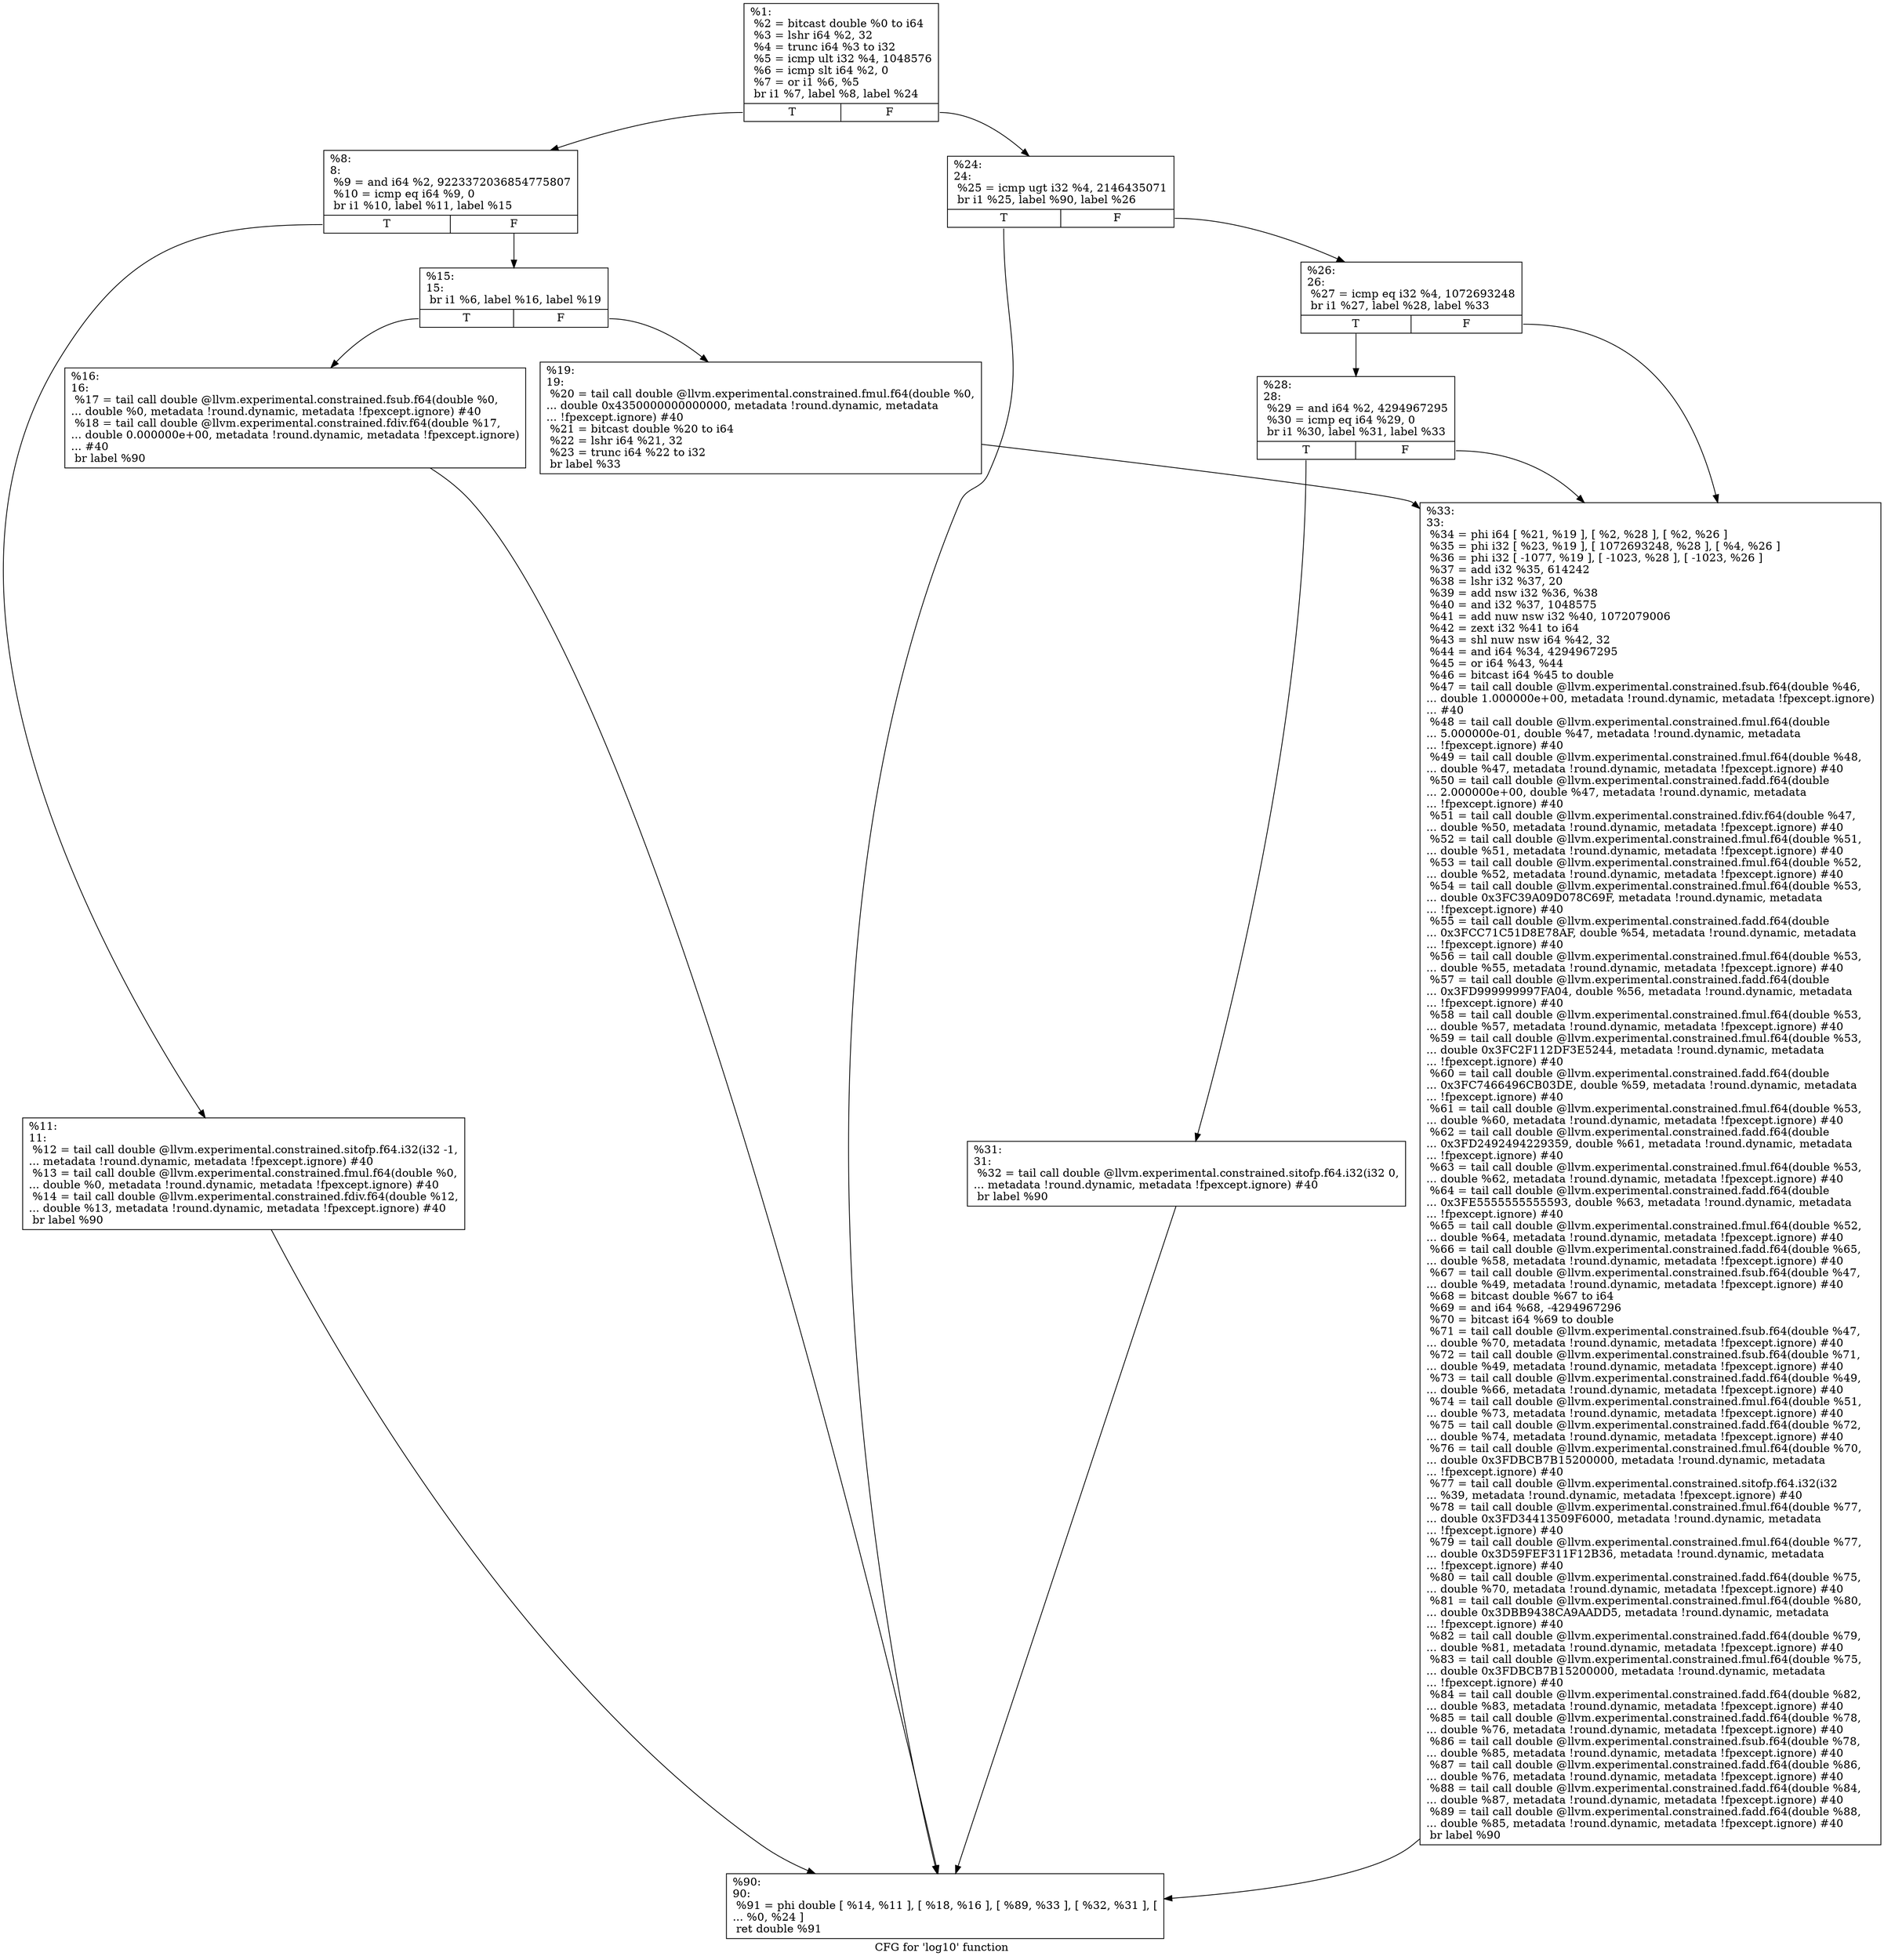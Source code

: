 digraph "CFG for 'log10' function" {
	label="CFG for 'log10' function";

	Node0x1eaa890 [shape=record,label="{%1:\l  %2 = bitcast double %0 to i64\l  %3 = lshr i64 %2, 32\l  %4 = trunc i64 %3 to i32\l  %5 = icmp ult i32 %4, 1048576\l  %6 = icmp slt i64 %2, 0\l  %7 = or i1 %6, %5\l  br i1 %7, label %8, label %24\l|{<s0>T|<s1>F}}"];
	Node0x1eaa890:s0 -> Node0x1eaa8e0;
	Node0x1eaa890:s1 -> Node0x1eaaa70;
	Node0x1eaa8e0 [shape=record,label="{%8:\l8:                                                \l  %9 = and i64 %2, 9223372036854775807\l  %10 = icmp eq i64 %9, 0\l  br i1 %10, label %11, label %15\l|{<s0>T|<s1>F}}"];
	Node0x1eaa8e0:s0 -> Node0x1eaa930;
	Node0x1eaa8e0:s1 -> Node0x1eaa980;
	Node0x1eaa930 [shape=record,label="{%11:\l11:                                               \l  %12 = tail call double @llvm.experimental.constrained.sitofp.f64.i32(i32 -1,\l... metadata !round.dynamic, metadata !fpexcept.ignore) #40\l  %13 = tail call double @llvm.experimental.constrained.fmul.f64(double %0,\l... double %0, metadata !round.dynamic, metadata !fpexcept.ignore) #40\l  %14 = tail call double @llvm.experimental.constrained.fdiv.f64(double %12,\l... double %13, metadata !round.dynamic, metadata !fpexcept.ignore) #40\l  br label %90\l}"];
	Node0x1eaa930 -> Node0x1eaac00;
	Node0x1eaa980 [shape=record,label="{%15:\l15:                                               \l  br i1 %6, label %16, label %19\l|{<s0>T|<s1>F}}"];
	Node0x1eaa980:s0 -> Node0x1eaa9d0;
	Node0x1eaa980:s1 -> Node0x1eaaa20;
	Node0x1eaa9d0 [shape=record,label="{%16:\l16:                                               \l  %17 = tail call double @llvm.experimental.constrained.fsub.f64(double %0,\l... double %0, metadata !round.dynamic, metadata !fpexcept.ignore) #40\l  %18 = tail call double @llvm.experimental.constrained.fdiv.f64(double %17,\l... double 0.000000e+00, metadata !round.dynamic, metadata !fpexcept.ignore)\l... #40\l  br label %90\l}"];
	Node0x1eaa9d0 -> Node0x1eaac00;
	Node0x1eaaa20 [shape=record,label="{%19:\l19:                                               \l  %20 = tail call double @llvm.experimental.constrained.fmul.f64(double %0,\l... double 0x4350000000000000, metadata !round.dynamic, metadata\l... !fpexcept.ignore) #40\l  %21 = bitcast double %20 to i64\l  %22 = lshr i64 %21, 32\l  %23 = trunc i64 %22 to i32\l  br label %33\l}"];
	Node0x1eaaa20 -> Node0x1eaabb0;
	Node0x1eaaa70 [shape=record,label="{%24:\l24:                                               \l  %25 = icmp ugt i32 %4, 2146435071\l  br i1 %25, label %90, label %26\l|{<s0>T|<s1>F}}"];
	Node0x1eaaa70:s0 -> Node0x1eaac00;
	Node0x1eaaa70:s1 -> Node0x1eaaac0;
	Node0x1eaaac0 [shape=record,label="{%26:\l26:                                               \l  %27 = icmp eq i32 %4, 1072693248\l  br i1 %27, label %28, label %33\l|{<s0>T|<s1>F}}"];
	Node0x1eaaac0:s0 -> Node0x1eaab10;
	Node0x1eaaac0:s1 -> Node0x1eaabb0;
	Node0x1eaab10 [shape=record,label="{%28:\l28:                                               \l  %29 = and i64 %2, 4294967295\l  %30 = icmp eq i64 %29, 0\l  br i1 %30, label %31, label %33\l|{<s0>T|<s1>F}}"];
	Node0x1eaab10:s0 -> Node0x1eaab60;
	Node0x1eaab10:s1 -> Node0x1eaabb0;
	Node0x1eaab60 [shape=record,label="{%31:\l31:                                               \l  %32 = tail call double @llvm.experimental.constrained.sitofp.f64.i32(i32 0,\l... metadata !round.dynamic, metadata !fpexcept.ignore) #40\l  br label %90\l}"];
	Node0x1eaab60 -> Node0x1eaac00;
	Node0x1eaabb0 [shape=record,label="{%33:\l33:                                               \l  %34 = phi i64 [ %21, %19 ], [ %2, %28 ], [ %2, %26 ]\l  %35 = phi i32 [ %23, %19 ], [ 1072693248, %28 ], [ %4, %26 ]\l  %36 = phi i32 [ -1077, %19 ], [ -1023, %28 ], [ -1023, %26 ]\l  %37 = add i32 %35, 614242\l  %38 = lshr i32 %37, 20\l  %39 = add nsw i32 %36, %38\l  %40 = and i32 %37, 1048575\l  %41 = add nuw nsw i32 %40, 1072079006\l  %42 = zext i32 %41 to i64\l  %43 = shl nuw nsw i64 %42, 32\l  %44 = and i64 %34, 4294967295\l  %45 = or i64 %43, %44\l  %46 = bitcast i64 %45 to double\l  %47 = tail call double @llvm.experimental.constrained.fsub.f64(double %46,\l... double 1.000000e+00, metadata !round.dynamic, metadata !fpexcept.ignore)\l... #40\l  %48 = tail call double @llvm.experimental.constrained.fmul.f64(double\l... 5.000000e-01, double %47, metadata !round.dynamic, metadata\l... !fpexcept.ignore) #40\l  %49 = tail call double @llvm.experimental.constrained.fmul.f64(double %48,\l... double %47, metadata !round.dynamic, metadata !fpexcept.ignore) #40\l  %50 = tail call double @llvm.experimental.constrained.fadd.f64(double\l... 2.000000e+00, double %47, metadata !round.dynamic, metadata\l... !fpexcept.ignore) #40\l  %51 = tail call double @llvm.experimental.constrained.fdiv.f64(double %47,\l... double %50, metadata !round.dynamic, metadata !fpexcept.ignore) #40\l  %52 = tail call double @llvm.experimental.constrained.fmul.f64(double %51,\l... double %51, metadata !round.dynamic, metadata !fpexcept.ignore) #40\l  %53 = tail call double @llvm.experimental.constrained.fmul.f64(double %52,\l... double %52, metadata !round.dynamic, metadata !fpexcept.ignore) #40\l  %54 = tail call double @llvm.experimental.constrained.fmul.f64(double %53,\l... double 0x3FC39A09D078C69F, metadata !round.dynamic, metadata\l... !fpexcept.ignore) #40\l  %55 = tail call double @llvm.experimental.constrained.fadd.f64(double\l... 0x3FCC71C51D8E78AF, double %54, metadata !round.dynamic, metadata\l... !fpexcept.ignore) #40\l  %56 = tail call double @llvm.experimental.constrained.fmul.f64(double %53,\l... double %55, metadata !round.dynamic, metadata !fpexcept.ignore) #40\l  %57 = tail call double @llvm.experimental.constrained.fadd.f64(double\l... 0x3FD999999997FA04, double %56, metadata !round.dynamic, metadata\l... !fpexcept.ignore) #40\l  %58 = tail call double @llvm.experimental.constrained.fmul.f64(double %53,\l... double %57, metadata !round.dynamic, metadata !fpexcept.ignore) #40\l  %59 = tail call double @llvm.experimental.constrained.fmul.f64(double %53,\l... double 0x3FC2F112DF3E5244, metadata !round.dynamic, metadata\l... !fpexcept.ignore) #40\l  %60 = tail call double @llvm.experimental.constrained.fadd.f64(double\l... 0x3FC7466496CB03DE, double %59, metadata !round.dynamic, metadata\l... !fpexcept.ignore) #40\l  %61 = tail call double @llvm.experimental.constrained.fmul.f64(double %53,\l... double %60, metadata !round.dynamic, metadata !fpexcept.ignore) #40\l  %62 = tail call double @llvm.experimental.constrained.fadd.f64(double\l... 0x3FD2492494229359, double %61, metadata !round.dynamic, metadata\l... !fpexcept.ignore) #40\l  %63 = tail call double @llvm.experimental.constrained.fmul.f64(double %53,\l... double %62, metadata !round.dynamic, metadata !fpexcept.ignore) #40\l  %64 = tail call double @llvm.experimental.constrained.fadd.f64(double\l... 0x3FE5555555555593, double %63, metadata !round.dynamic, metadata\l... !fpexcept.ignore) #40\l  %65 = tail call double @llvm.experimental.constrained.fmul.f64(double %52,\l... double %64, metadata !round.dynamic, metadata !fpexcept.ignore) #40\l  %66 = tail call double @llvm.experimental.constrained.fadd.f64(double %65,\l... double %58, metadata !round.dynamic, metadata !fpexcept.ignore) #40\l  %67 = tail call double @llvm.experimental.constrained.fsub.f64(double %47,\l... double %49, metadata !round.dynamic, metadata !fpexcept.ignore) #40\l  %68 = bitcast double %67 to i64\l  %69 = and i64 %68, -4294967296\l  %70 = bitcast i64 %69 to double\l  %71 = tail call double @llvm.experimental.constrained.fsub.f64(double %47,\l... double %70, metadata !round.dynamic, metadata !fpexcept.ignore) #40\l  %72 = tail call double @llvm.experimental.constrained.fsub.f64(double %71,\l... double %49, metadata !round.dynamic, metadata !fpexcept.ignore) #40\l  %73 = tail call double @llvm.experimental.constrained.fadd.f64(double %49,\l... double %66, metadata !round.dynamic, metadata !fpexcept.ignore) #40\l  %74 = tail call double @llvm.experimental.constrained.fmul.f64(double %51,\l... double %73, metadata !round.dynamic, metadata !fpexcept.ignore) #40\l  %75 = tail call double @llvm.experimental.constrained.fadd.f64(double %72,\l... double %74, metadata !round.dynamic, metadata !fpexcept.ignore) #40\l  %76 = tail call double @llvm.experimental.constrained.fmul.f64(double %70,\l... double 0x3FDBCB7B15200000, metadata !round.dynamic, metadata\l... !fpexcept.ignore) #40\l  %77 = tail call double @llvm.experimental.constrained.sitofp.f64.i32(i32\l... %39, metadata !round.dynamic, metadata !fpexcept.ignore) #40\l  %78 = tail call double @llvm.experimental.constrained.fmul.f64(double %77,\l... double 0x3FD34413509F6000, metadata !round.dynamic, metadata\l... !fpexcept.ignore) #40\l  %79 = tail call double @llvm.experimental.constrained.fmul.f64(double %77,\l... double 0x3D59FEF311F12B36, metadata !round.dynamic, metadata\l... !fpexcept.ignore) #40\l  %80 = tail call double @llvm.experimental.constrained.fadd.f64(double %75,\l... double %70, metadata !round.dynamic, metadata !fpexcept.ignore) #40\l  %81 = tail call double @llvm.experimental.constrained.fmul.f64(double %80,\l... double 0x3DBB9438CA9AADD5, metadata !round.dynamic, metadata\l... !fpexcept.ignore) #40\l  %82 = tail call double @llvm.experimental.constrained.fadd.f64(double %79,\l... double %81, metadata !round.dynamic, metadata !fpexcept.ignore) #40\l  %83 = tail call double @llvm.experimental.constrained.fmul.f64(double %75,\l... double 0x3FDBCB7B15200000, metadata !round.dynamic, metadata\l... !fpexcept.ignore) #40\l  %84 = tail call double @llvm.experimental.constrained.fadd.f64(double %82,\l... double %83, metadata !round.dynamic, metadata !fpexcept.ignore) #40\l  %85 = tail call double @llvm.experimental.constrained.fadd.f64(double %78,\l... double %76, metadata !round.dynamic, metadata !fpexcept.ignore) #40\l  %86 = tail call double @llvm.experimental.constrained.fsub.f64(double %78,\l... double %85, metadata !round.dynamic, metadata !fpexcept.ignore) #40\l  %87 = tail call double @llvm.experimental.constrained.fadd.f64(double %86,\l... double %76, metadata !round.dynamic, metadata !fpexcept.ignore) #40\l  %88 = tail call double @llvm.experimental.constrained.fadd.f64(double %84,\l... double %87, metadata !round.dynamic, metadata !fpexcept.ignore) #40\l  %89 = tail call double @llvm.experimental.constrained.fadd.f64(double %88,\l... double %85, metadata !round.dynamic, metadata !fpexcept.ignore) #40\l  br label %90\l}"];
	Node0x1eaabb0 -> Node0x1eaac00;
	Node0x1eaac00 [shape=record,label="{%90:\l90:                                               \l  %91 = phi double [ %14, %11 ], [ %18, %16 ], [ %89, %33 ], [ %32, %31 ], [\l... %0, %24 ]\l  ret double %91\l}"];
}
